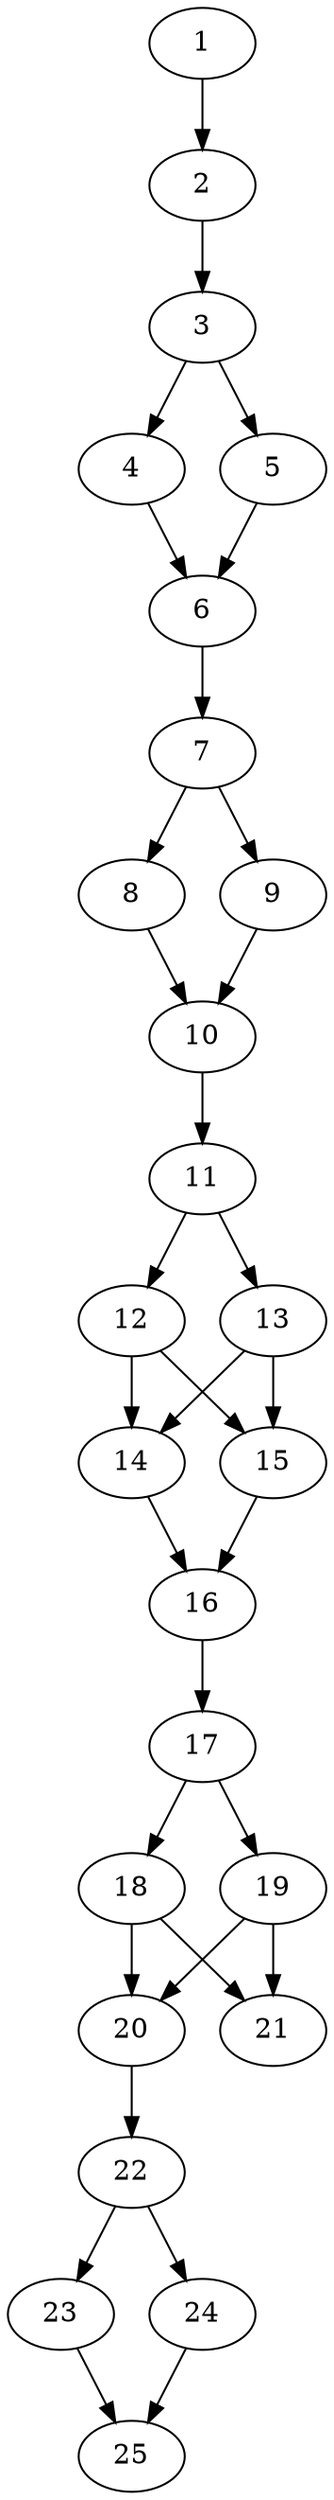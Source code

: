 // DAG automatically generated by daggen at Thu Oct  3 14:00:39 2019
// ./daggen --dot -n 25 --ccr 0.5 --fat 0.3 --regular 0.9 --density 0.9 --mindata 5242880 --maxdata 52428800 
digraph G {
  1 [size="45479936", alpha="0.06", expect_size="22739968"] 
  1 -> 2 [size ="22739968"]
  2 [size="68474880", alpha="0.15", expect_size="34237440"] 
  2 -> 3 [size ="34237440"]
  3 [size="52267008", alpha="0.06", expect_size="26133504"] 
  3 -> 4 [size ="26133504"]
  3 -> 5 [size ="26133504"]
  4 [size="39864320", alpha="0.16", expect_size="19932160"] 
  4 -> 6 [size ="19932160"]
  5 [size="89528320", alpha="0.03", expect_size="44764160"] 
  5 -> 6 [size ="44764160"]
  6 [size="15550464", alpha="0.11", expect_size="7775232"] 
  6 -> 7 [size ="7775232"]
  7 [size="47269888", alpha="0.14", expect_size="23634944"] 
  7 -> 8 [size ="23634944"]
  7 -> 9 [size ="23634944"]
  8 [size="58777600", alpha="0.13", expect_size="29388800"] 
  8 -> 10 [size ="29388800"]
  9 [size="96206848", alpha="0.10", expect_size="48103424"] 
  9 -> 10 [size ="48103424"]
  10 [size="66107392", alpha="0.02", expect_size="33053696"] 
  10 -> 11 [size ="33053696"]
  11 [size="11087872", alpha="0.06", expect_size="5543936"] 
  11 -> 12 [size ="5543936"]
  11 -> 13 [size ="5543936"]
  12 [size="39251968", alpha="0.01", expect_size="19625984"] 
  12 -> 14 [size ="19625984"]
  12 -> 15 [size ="19625984"]
  13 [size="15724544", alpha="0.09", expect_size="7862272"] 
  13 -> 14 [size ="7862272"]
  13 -> 15 [size ="7862272"]
  14 [size="42768384", alpha="0.13", expect_size="21384192"] 
  14 -> 16 [size ="21384192"]
  15 [size="24025088", alpha="0.06", expect_size="12012544"] 
  15 -> 16 [size ="12012544"]
  16 [size="37500928", alpha="0.11", expect_size="18750464"] 
  16 -> 17 [size ="18750464"]
  17 [size="88451072", alpha="0.07", expect_size="44225536"] 
  17 -> 18 [size ="44225536"]
  17 -> 19 [size ="44225536"]
  18 [size="60090368", alpha="0.19", expect_size="30045184"] 
  18 -> 20 [size ="30045184"]
  18 -> 21 [size ="30045184"]
  19 [size="28313600", alpha="0.00", expect_size="14156800"] 
  19 -> 20 [size ="14156800"]
  19 -> 21 [size ="14156800"]
  20 [size="77463552", alpha="0.09", expect_size="38731776"] 
  20 -> 22 [size ="38731776"]
  21 [size="88709120", alpha="0.05", expect_size="44354560"] 
  22 [size="21223424", alpha="0.14", expect_size="10611712"] 
  22 -> 23 [size ="10611712"]
  22 -> 24 [size ="10611712"]
  23 [size="25878528", alpha="0.11", expect_size="12939264"] 
  23 -> 25 [size ="12939264"]
  24 [size="67174400", alpha="0.15", expect_size="33587200"] 
  24 -> 25 [size ="33587200"]
  25 [size="32829440", alpha="0.16", expect_size="16414720"] 
}
